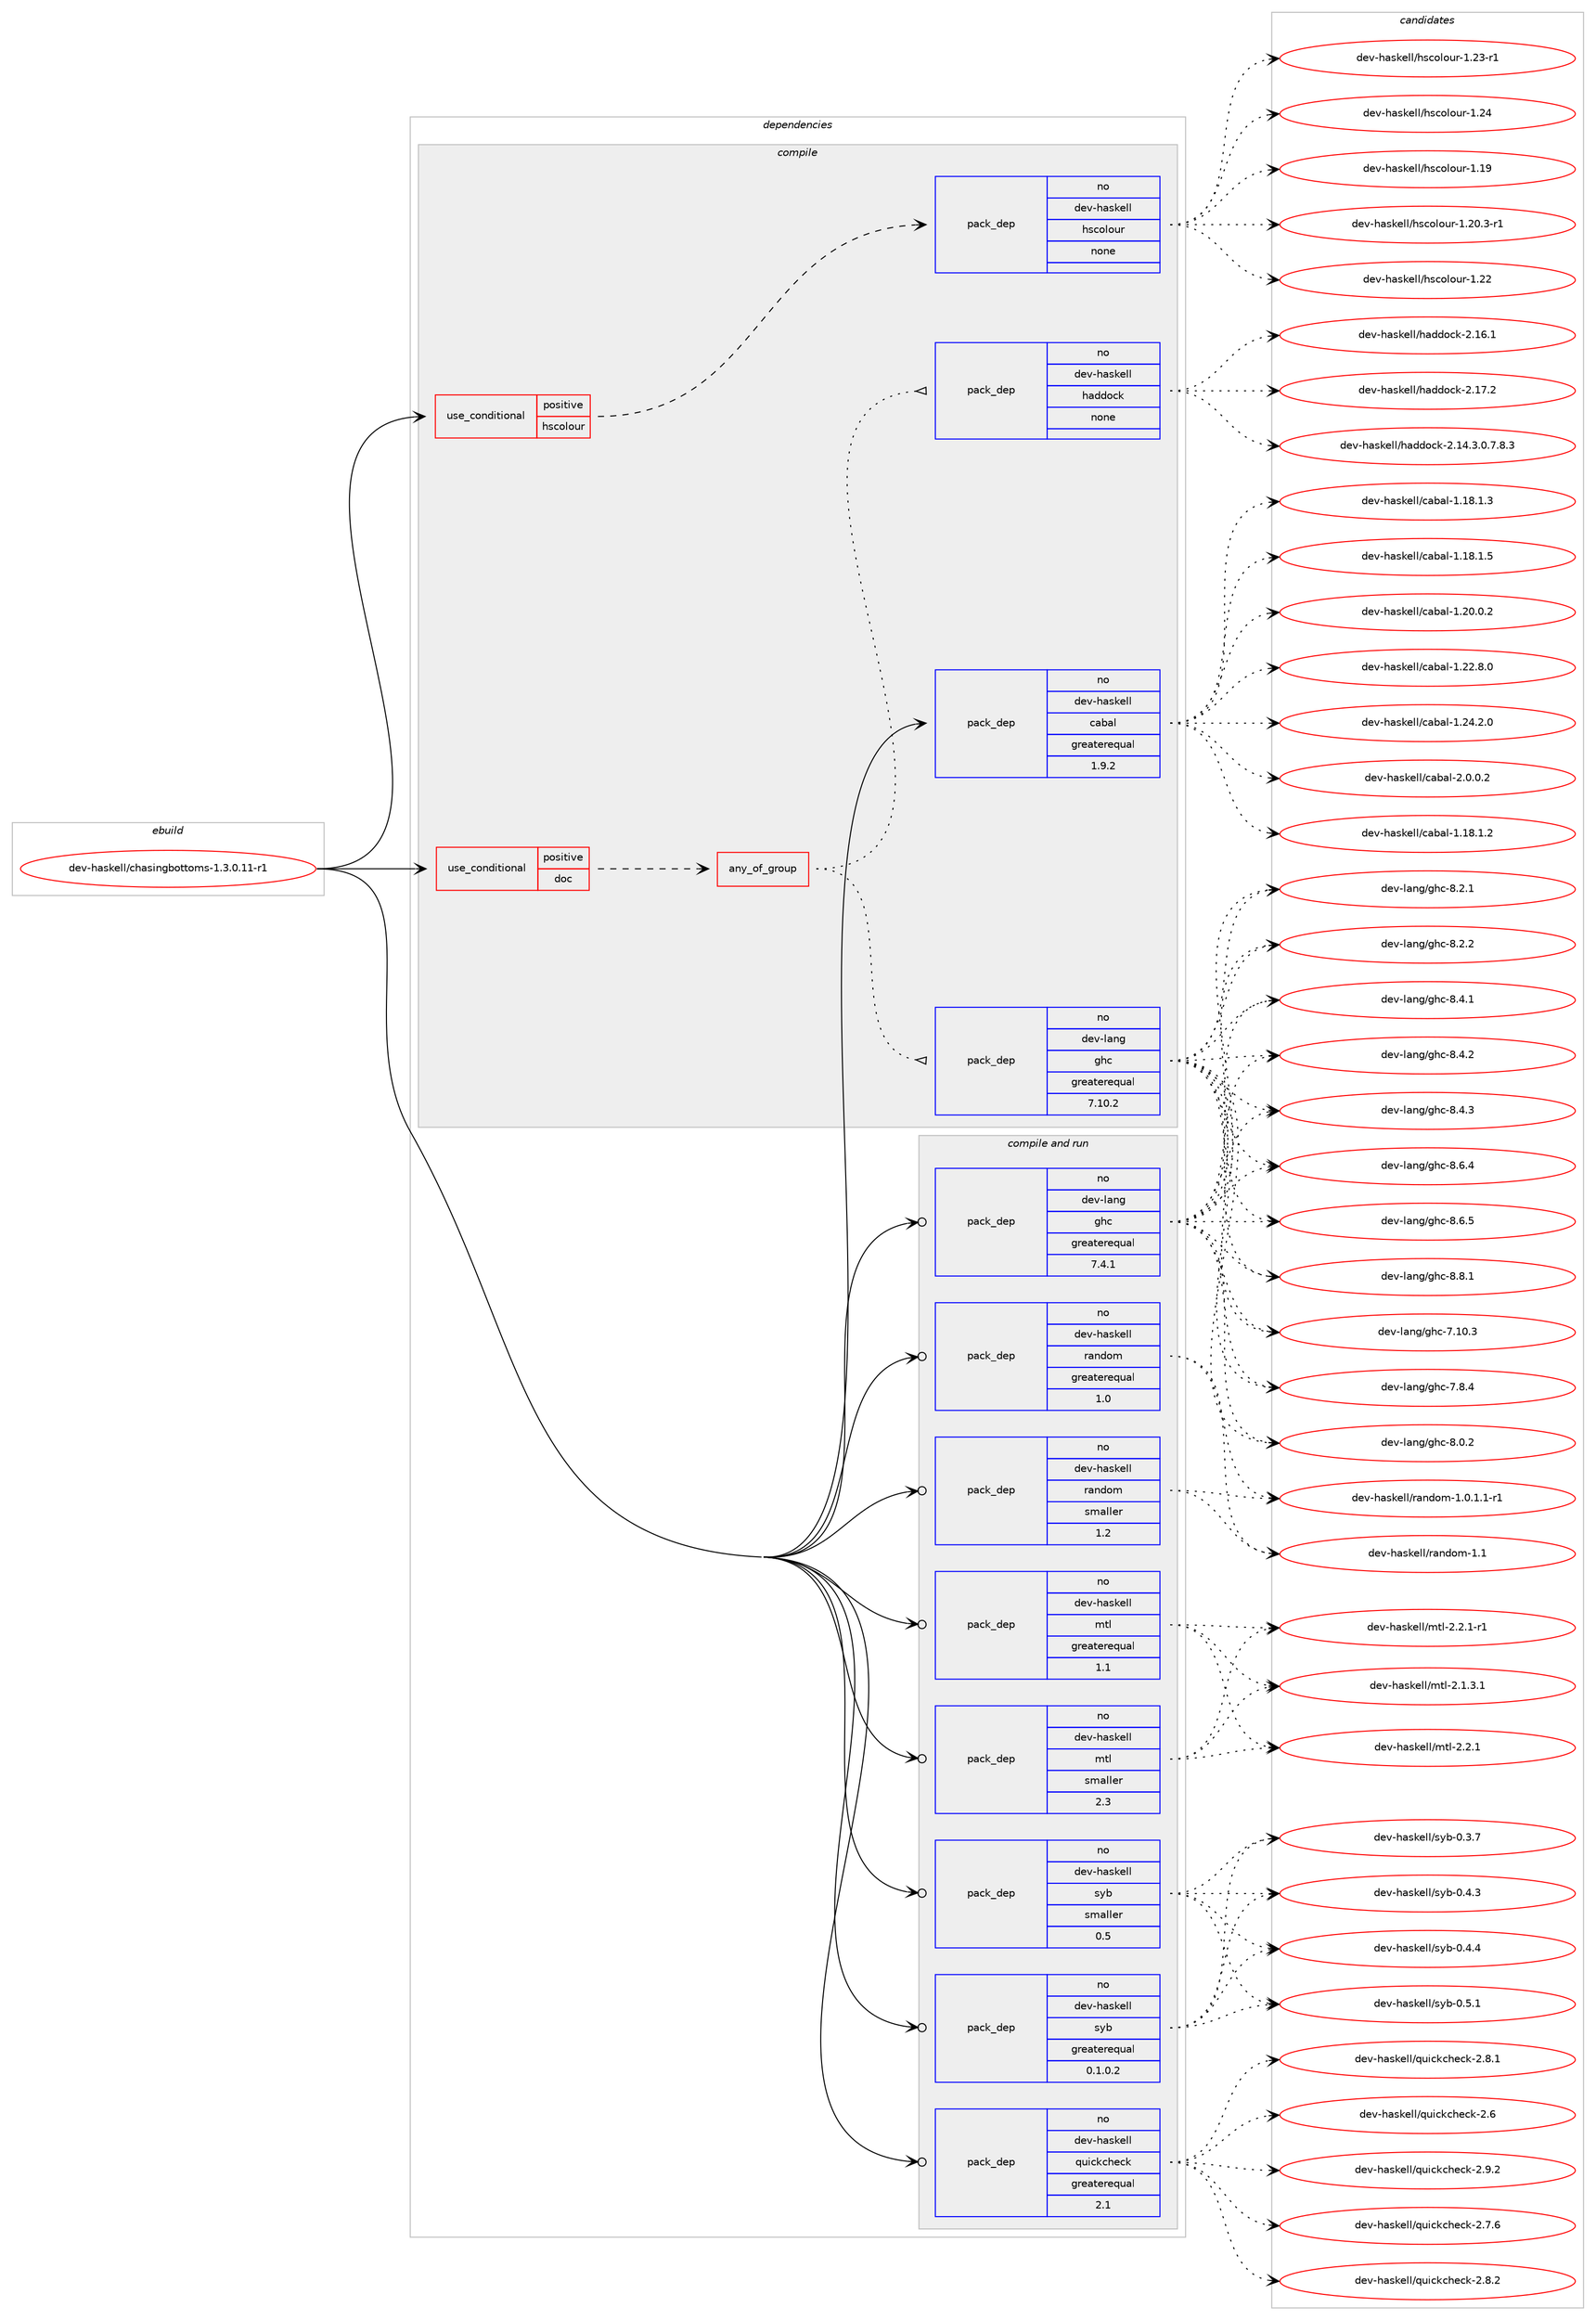 digraph prolog {

# *************
# Graph options
# *************

newrank=true;
concentrate=true;
compound=true;
graph [rankdir=LR,fontname=Helvetica,fontsize=10,ranksep=1.5];#, ranksep=2.5, nodesep=0.2];
edge  [arrowhead=vee];
node  [fontname=Helvetica,fontsize=10];

# **********
# The ebuild
# **********

subgraph cluster_leftcol {
color=gray;
rank=same;
label=<<i>ebuild</i>>;
id [label="dev-haskell/chasingbottoms-1.3.0.11-r1", color=red, width=4, href="../dev-haskell/chasingbottoms-1.3.0.11-r1.svg"];
}

# ****************
# The dependencies
# ****************

subgraph cluster_midcol {
color=gray;
label=<<i>dependencies</i>>;
subgraph cluster_compile {
fillcolor="#eeeeee";
style=filled;
label=<<i>compile</i>>;
subgraph cond125085 {
dependency528562 [label=<<TABLE BORDER="0" CELLBORDER="1" CELLSPACING="0" CELLPADDING="4"><TR><TD ROWSPAN="3" CELLPADDING="10">use_conditional</TD></TR><TR><TD>positive</TD></TR><TR><TD>doc</TD></TR></TABLE>>, shape=none, color=red];
subgraph any9597 {
dependency528563 [label=<<TABLE BORDER="0" CELLBORDER="1" CELLSPACING="0" CELLPADDING="4"><TR><TD CELLPADDING="10">any_of_group</TD></TR></TABLE>>, shape=none, color=red];subgraph pack393523 {
dependency528564 [label=<<TABLE BORDER="0" CELLBORDER="1" CELLSPACING="0" CELLPADDING="4" WIDTH="220"><TR><TD ROWSPAN="6" CELLPADDING="30">pack_dep</TD></TR><TR><TD WIDTH="110">no</TD></TR><TR><TD>dev-haskell</TD></TR><TR><TD>haddock</TD></TR><TR><TD>none</TD></TR><TR><TD></TD></TR></TABLE>>, shape=none, color=blue];
}
dependency528563:e -> dependency528564:w [weight=20,style="dotted",arrowhead="oinv"];
subgraph pack393524 {
dependency528565 [label=<<TABLE BORDER="0" CELLBORDER="1" CELLSPACING="0" CELLPADDING="4" WIDTH="220"><TR><TD ROWSPAN="6" CELLPADDING="30">pack_dep</TD></TR><TR><TD WIDTH="110">no</TD></TR><TR><TD>dev-lang</TD></TR><TR><TD>ghc</TD></TR><TR><TD>greaterequal</TD></TR><TR><TD>7.10.2</TD></TR></TABLE>>, shape=none, color=blue];
}
dependency528563:e -> dependency528565:w [weight=20,style="dotted",arrowhead="oinv"];
}
dependency528562:e -> dependency528563:w [weight=20,style="dashed",arrowhead="vee"];
}
id:e -> dependency528562:w [weight=20,style="solid",arrowhead="vee"];
subgraph cond125086 {
dependency528566 [label=<<TABLE BORDER="0" CELLBORDER="1" CELLSPACING="0" CELLPADDING="4"><TR><TD ROWSPAN="3" CELLPADDING="10">use_conditional</TD></TR><TR><TD>positive</TD></TR><TR><TD>hscolour</TD></TR></TABLE>>, shape=none, color=red];
subgraph pack393525 {
dependency528567 [label=<<TABLE BORDER="0" CELLBORDER="1" CELLSPACING="0" CELLPADDING="4" WIDTH="220"><TR><TD ROWSPAN="6" CELLPADDING="30">pack_dep</TD></TR><TR><TD WIDTH="110">no</TD></TR><TR><TD>dev-haskell</TD></TR><TR><TD>hscolour</TD></TR><TR><TD>none</TD></TR><TR><TD></TD></TR></TABLE>>, shape=none, color=blue];
}
dependency528566:e -> dependency528567:w [weight=20,style="dashed",arrowhead="vee"];
}
id:e -> dependency528566:w [weight=20,style="solid",arrowhead="vee"];
subgraph pack393526 {
dependency528568 [label=<<TABLE BORDER="0" CELLBORDER="1" CELLSPACING="0" CELLPADDING="4" WIDTH="220"><TR><TD ROWSPAN="6" CELLPADDING="30">pack_dep</TD></TR><TR><TD WIDTH="110">no</TD></TR><TR><TD>dev-haskell</TD></TR><TR><TD>cabal</TD></TR><TR><TD>greaterequal</TD></TR><TR><TD>1.9.2</TD></TR></TABLE>>, shape=none, color=blue];
}
id:e -> dependency528568:w [weight=20,style="solid",arrowhead="vee"];
}
subgraph cluster_compileandrun {
fillcolor="#eeeeee";
style=filled;
label=<<i>compile and run</i>>;
subgraph pack393527 {
dependency528569 [label=<<TABLE BORDER="0" CELLBORDER="1" CELLSPACING="0" CELLPADDING="4" WIDTH="220"><TR><TD ROWSPAN="6" CELLPADDING="30">pack_dep</TD></TR><TR><TD WIDTH="110">no</TD></TR><TR><TD>dev-haskell</TD></TR><TR><TD>mtl</TD></TR><TR><TD>greaterequal</TD></TR><TR><TD>1.1</TD></TR></TABLE>>, shape=none, color=blue];
}
id:e -> dependency528569:w [weight=20,style="solid",arrowhead="odotvee"];
subgraph pack393528 {
dependency528570 [label=<<TABLE BORDER="0" CELLBORDER="1" CELLSPACING="0" CELLPADDING="4" WIDTH="220"><TR><TD ROWSPAN="6" CELLPADDING="30">pack_dep</TD></TR><TR><TD WIDTH="110">no</TD></TR><TR><TD>dev-haskell</TD></TR><TR><TD>mtl</TD></TR><TR><TD>smaller</TD></TR><TR><TD>2.3</TD></TR></TABLE>>, shape=none, color=blue];
}
id:e -> dependency528570:w [weight=20,style="solid",arrowhead="odotvee"];
subgraph pack393529 {
dependency528571 [label=<<TABLE BORDER="0" CELLBORDER="1" CELLSPACING="0" CELLPADDING="4" WIDTH="220"><TR><TD ROWSPAN="6" CELLPADDING="30">pack_dep</TD></TR><TR><TD WIDTH="110">no</TD></TR><TR><TD>dev-haskell</TD></TR><TR><TD>quickcheck</TD></TR><TR><TD>greaterequal</TD></TR><TR><TD>2.1</TD></TR></TABLE>>, shape=none, color=blue];
}
id:e -> dependency528571:w [weight=20,style="solid",arrowhead="odotvee"];
subgraph pack393530 {
dependency528572 [label=<<TABLE BORDER="0" CELLBORDER="1" CELLSPACING="0" CELLPADDING="4" WIDTH="220"><TR><TD ROWSPAN="6" CELLPADDING="30">pack_dep</TD></TR><TR><TD WIDTH="110">no</TD></TR><TR><TD>dev-haskell</TD></TR><TR><TD>random</TD></TR><TR><TD>greaterequal</TD></TR><TR><TD>1.0</TD></TR></TABLE>>, shape=none, color=blue];
}
id:e -> dependency528572:w [weight=20,style="solid",arrowhead="odotvee"];
subgraph pack393531 {
dependency528573 [label=<<TABLE BORDER="0" CELLBORDER="1" CELLSPACING="0" CELLPADDING="4" WIDTH="220"><TR><TD ROWSPAN="6" CELLPADDING="30">pack_dep</TD></TR><TR><TD WIDTH="110">no</TD></TR><TR><TD>dev-haskell</TD></TR><TR><TD>random</TD></TR><TR><TD>smaller</TD></TR><TR><TD>1.2</TD></TR></TABLE>>, shape=none, color=blue];
}
id:e -> dependency528573:w [weight=20,style="solid",arrowhead="odotvee"];
subgraph pack393532 {
dependency528574 [label=<<TABLE BORDER="0" CELLBORDER="1" CELLSPACING="0" CELLPADDING="4" WIDTH="220"><TR><TD ROWSPAN="6" CELLPADDING="30">pack_dep</TD></TR><TR><TD WIDTH="110">no</TD></TR><TR><TD>dev-haskell</TD></TR><TR><TD>syb</TD></TR><TR><TD>greaterequal</TD></TR><TR><TD>0.1.0.2</TD></TR></TABLE>>, shape=none, color=blue];
}
id:e -> dependency528574:w [weight=20,style="solid",arrowhead="odotvee"];
subgraph pack393533 {
dependency528575 [label=<<TABLE BORDER="0" CELLBORDER="1" CELLSPACING="0" CELLPADDING="4" WIDTH="220"><TR><TD ROWSPAN="6" CELLPADDING="30">pack_dep</TD></TR><TR><TD WIDTH="110">no</TD></TR><TR><TD>dev-haskell</TD></TR><TR><TD>syb</TD></TR><TR><TD>smaller</TD></TR><TR><TD>0.5</TD></TR></TABLE>>, shape=none, color=blue];
}
id:e -> dependency528575:w [weight=20,style="solid",arrowhead="odotvee"];
subgraph pack393534 {
dependency528576 [label=<<TABLE BORDER="0" CELLBORDER="1" CELLSPACING="0" CELLPADDING="4" WIDTH="220"><TR><TD ROWSPAN="6" CELLPADDING="30">pack_dep</TD></TR><TR><TD WIDTH="110">no</TD></TR><TR><TD>dev-lang</TD></TR><TR><TD>ghc</TD></TR><TR><TD>greaterequal</TD></TR><TR><TD>7.4.1</TD></TR></TABLE>>, shape=none, color=blue];
}
id:e -> dependency528576:w [weight=20,style="solid",arrowhead="odotvee"];
}
subgraph cluster_run {
fillcolor="#eeeeee";
style=filled;
label=<<i>run</i>>;
}
}

# **************
# The candidates
# **************

subgraph cluster_choices {
rank=same;
color=gray;
label=<<i>candidates</i>>;

subgraph choice393523 {
color=black;
nodesep=1;
choice1001011184510497115107101108108471049710010011199107455046495246514648465546564651 [label="dev-haskell/haddock-2.14.3.0.7.8.3", color=red, width=4,href="../dev-haskell/haddock-2.14.3.0.7.8.3.svg"];
choice100101118451049711510710110810847104971001001119910745504649544649 [label="dev-haskell/haddock-2.16.1", color=red, width=4,href="../dev-haskell/haddock-2.16.1.svg"];
choice100101118451049711510710110810847104971001001119910745504649554650 [label="dev-haskell/haddock-2.17.2", color=red, width=4,href="../dev-haskell/haddock-2.17.2.svg"];
dependency528564:e -> choice1001011184510497115107101108108471049710010011199107455046495246514648465546564651:w [style=dotted,weight="100"];
dependency528564:e -> choice100101118451049711510710110810847104971001001119910745504649544649:w [style=dotted,weight="100"];
dependency528564:e -> choice100101118451049711510710110810847104971001001119910745504649554650:w [style=dotted,weight="100"];
}
subgraph choice393524 {
color=black;
nodesep=1;
choice1001011184510897110103471031049945554649484651 [label="dev-lang/ghc-7.10.3", color=red, width=4,href="../dev-lang/ghc-7.10.3.svg"];
choice10010111845108971101034710310499455546564652 [label="dev-lang/ghc-7.8.4", color=red, width=4,href="../dev-lang/ghc-7.8.4.svg"];
choice10010111845108971101034710310499455646484650 [label="dev-lang/ghc-8.0.2", color=red, width=4,href="../dev-lang/ghc-8.0.2.svg"];
choice10010111845108971101034710310499455646504649 [label="dev-lang/ghc-8.2.1", color=red, width=4,href="../dev-lang/ghc-8.2.1.svg"];
choice10010111845108971101034710310499455646504650 [label="dev-lang/ghc-8.2.2", color=red, width=4,href="../dev-lang/ghc-8.2.2.svg"];
choice10010111845108971101034710310499455646524649 [label="dev-lang/ghc-8.4.1", color=red, width=4,href="../dev-lang/ghc-8.4.1.svg"];
choice10010111845108971101034710310499455646524650 [label="dev-lang/ghc-8.4.2", color=red, width=4,href="../dev-lang/ghc-8.4.2.svg"];
choice10010111845108971101034710310499455646524651 [label="dev-lang/ghc-8.4.3", color=red, width=4,href="../dev-lang/ghc-8.4.3.svg"];
choice10010111845108971101034710310499455646544652 [label="dev-lang/ghc-8.6.4", color=red, width=4,href="../dev-lang/ghc-8.6.4.svg"];
choice10010111845108971101034710310499455646544653 [label="dev-lang/ghc-8.6.5", color=red, width=4,href="../dev-lang/ghc-8.6.5.svg"];
choice10010111845108971101034710310499455646564649 [label="dev-lang/ghc-8.8.1", color=red, width=4,href="../dev-lang/ghc-8.8.1.svg"];
dependency528565:e -> choice1001011184510897110103471031049945554649484651:w [style=dotted,weight="100"];
dependency528565:e -> choice10010111845108971101034710310499455546564652:w [style=dotted,weight="100"];
dependency528565:e -> choice10010111845108971101034710310499455646484650:w [style=dotted,weight="100"];
dependency528565:e -> choice10010111845108971101034710310499455646504649:w [style=dotted,weight="100"];
dependency528565:e -> choice10010111845108971101034710310499455646504650:w [style=dotted,weight="100"];
dependency528565:e -> choice10010111845108971101034710310499455646524649:w [style=dotted,weight="100"];
dependency528565:e -> choice10010111845108971101034710310499455646524650:w [style=dotted,weight="100"];
dependency528565:e -> choice10010111845108971101034710310499455646524651:w [style=dotted,weight="100"];
dependency528565:e -> choice10010111845108971101034710310499455646544652:w [style=dotted,weight="100"];
dependency528565:e -> choice10010111845108971101034710310499455646544653:w [style=dotted,weight="100"];
dependency528565:e -> choice10010111845108971101034710310499455646564649:w [style=dotted,weight="100"];
}
subgraph choice393525 {
color=black;
nodesep=1;
choice100101118451049711510710110810847104115991111081111171144549464957 [label="dev-haskell/hscolour-1.19", color=red, width=4,href="../dev-haskell/hscolour-1.19.svg"];
choice10010111845104971151071011081084710411599111108111117114454946504846514511449 [label="dev-haskell/hscolour-1.20.3-r1", color=red, width=4,href="../dev-haskell/hscolour-1.20.3-r1.svg"];
choice100101118451049711510710110810847104115991111081111171144549465050 [label="dev-haskell/hscolour-1.22", color=red, width=4,href="../dev-haskell/hscolour-1.22.svg"];
choice1001011184510497115107101108108471041159911110811111711445494650514511449 [label="dev-haskell/hscolour-1.23-r1", color=red, width=4,href="../dev-haskell/hscolour-1.23-r1.svg"];
choice100101118451049711510710110810847104115991111081111171144549465052 [label="dev-haskell/hscolour-1.24", color=red, width=4,href="../dev-haskell/hscolour-1.24.svg"];
dependency528567:e -> choice100101118451049711510710110810847104115991111081111171144549464957:w [style=dotted,weight="100"];
dependency528567:e -> choice10010111845104971151071011081084710411599111108111117114454946504846514511449:w [style=dotted,weight="100"];
dependency528567:e -> choice100101118451049711510710110810847104115991111081111171144549465050:w [style=dotted,weight="100"];
dependency528567:e -> choice1001011184510497115107101108108471041159911110811111711445494650514511449:w [style=dotted,weight="100"];
dependency528567:e -> choice100101118451049711510710110810847104115991111081111171144549465052:w [style=dotted,weight="100"];
}
subgraph choice393526 {
color=black;
nodesep=1;
choice10010111845104971151071011081084799979897108454946495646494650 [label="dev-haskell/cabal-1.18.1.2", color=red, width=4,href="../dev-haskell/cabal-1.18.1.2.svg"];
choice10010111845104971151071011081084799979897108454946495646494651 [label="dev-haskell/cabal-1.18.1.3", color=red, width=4,href="../dev-haskell/cabal-1.18.1.3.svg"];
choice10010111845104971151071011081084799979897108454946495646494653 [label="dev-haskell/cabal-1.18.1.5", color=red, width=4,href="../dev-haskell/cabal-1.18.1.5.svg"];
choice10010111845104971151071011081084799979897108454946504846484650 [label="dev-haskell/cabal-1.20.0.2", color=red, width=4,href="../dev-haskell/cabal-1.20.0.2.svg"];
choice10010111845104971151071011081084799979897108454946505046564648 [label="dev-haskell/cabal-1.22.8.0", color=red, width=4,href="../dev-haskell/cabal-1.22.8.0.svg"];
choice10010111845104971151071011081084799979897108454946505246504648 [label="dev-haskell/cabal-1.24.2.0", color=red, width=4,href="../dev-haskell/cabal-1.24.2.0.svg"];
choice100101118451049711510710110810847999798971084550464846484650 [label="dev-haskell/cabal-2.0.0.2", color=red, width=4,href="../dev-haskell/cabal-2.0.0.2.svg"];
dependency528568:e -> choice10010111845104971151071011081084799979897108454946495646494650:w [style=dotted,weight="100"];
dependency528568:e -> choice10010111845104971151071011081084799979897108454946495646494651:w [style=dotted,weight="100"];
dependency528568:e -> choice10010111845104971151071011081084799979897108454946495646494653:w [style=dotted,weight="100"];
dependency528568:e -> choice10010111845104971151071011081084799979897108454946504846484650:w [style=dotted,weight="100"];
dependency528568:e -> choice10010111845104971151071011081084799979897108454946505046564648:w [style=dotted,weight="100"];
dependency528568:e -> choice10010111845104971151071011081084799979897108454946505246504648:w [style=dotted,weight="100"];
dependency528568:e -> choice100101118451049711510710110810847999798971084550464846484650:w [style=dotted,weight="100"];
}
subgraph choice393527 {
color=black;
nodesep=1;
choice1001011184510497115107101108108471091161084550464946514649 [label="dev-haskell/mtl-2.1.3.1", color=red, width=4,href="../dev-haskell/mtl-2.1.3.1.svg"];
choice100101118451049711510710110810847109116108455046504649 [label="dev-haskell/mtl-2.2.1", color=red, width=4,href="../dev-haskell/mtl-2.2.1.svg"];
choice1001011184510497115107101108108471091161084550465046494511449 [label="dev-haskell/mtl-2.2.1-r1", color=red, width=4,href="../dev-haskell/mtl-2.2.1-r1.svg"];
dependency528569:e -> choice1001011184510497115107101108108471091161084550464946514649:w [style=dotted,weight="100"];
dependency528569:e -> choice100101118451049711510710110810847109116108455046504649:w [style=dotted,weight="100"];
dependency528569:e -> choice1001011184510497115107101108108471091161084550465046494511449:w [style=dotted,weight="100"];
}
subgraph choice393528 {
color=black;
nodesep=1;
choice1001011184510497115107101108108471091161084550464946514649 [label="dev-haskell/mtl-2.1.3.1", color=red, width=4,href="../dev-haskell/mtl-2.1.3.1.svg"];
choice100101118451049711510710110810847109116108455046504649 [label="dev-haskell/mtl-2.2.1", color=red, width=4,href="../dev-haskell/mtl-2.2.1.svg"];
choice1001011184510497115107101108108471091161084550465046494511449 [label="dev-haskell/mtl-2.2.1-r1", color=red, width=4,href="../dev-haskell/mtl-2.2.1-r1.svg"];
dependency528570:e -> choice1001011184510497115107101108108471091161084550464946514649:w [style=dotted,weight="100"];
dependency528570:e -> choice100101118451049711510710110810847109116108455046504649:w [style=dotted,weight="100"];
dependency528570:e -> choice1001011184510497115107101108108471091161084550465046494511449:w [style=dotted,weight="100"];
}
subgraph choice393529 {
color=black;
nodesep=1;
choice10010111845104971151071011081084711311710599107991041019910745504654 [label="dev-haskell/quickcheck-2.6", color=red, width=4,href="../dev-haskell/quickcheck-2.6.svg"];
choice100101118451049711510710110810847113117105991079910410199107455046554654 [label="dev-haskell/quickcheck-2.7.6", color=red, width=4,href="../dev-haskell/quickcheck-2.7.6.svg"];
choice100101118451049711510710110810847113117105991079910410199107455046564649 [label="dev-haskell/quickcheck-2.8.1", color=red, width=4,href="../dev-haskell/quickcheck-2.8.1.svg"];
choice100101118451049711510710110810847113117105991079910410199107455046564650 [label="dev-haskell/quickcheck-2.8.2", color=red, width=4,href="../dev-haskell/quickcheck-2.8.2.svg"];
choice100101118451049711510710110810847113117105991079910410199107455046574650 [label="dev-haskell/quickcheck-2.9.2", color=red, width=4,href="../dev-haskell/quickcheck-2.9.2.svg"];
dependency528571:e -> choice10010111845104971151071011081084711311710599107991041019910745504654:w [style=dotted,weight="100"];
dependency528571:e -> choice100101118451049711510710110810847113117105991079910410199107455046554654:w [style=dotted,weight="100"];
dependency528571:e -> choice100101118451049711510710110810847113117105991079910410199107455046564649:w [style=dotted,weight="100"];
dependency528571:e -> choice100101118451049711510710110810847113117105991079910410199107455046564650:w [style=dotted,weight="100"];
dependency528571:e -> choice100101118451049711510710110810847113117105991079910410199107455046574650:w [style=dotted,weight="100"];
}
subgraph choice393530 {
color=black;
nodesep=1;
choice1001011184510497115107101108108471149711010011110945494648464946494511449 [label="dev-haskell/random-1.0.1.1-r1", color=red, width=4,href="../dev-haskell/random-1.0.1.1-r1.svg"];
choice1001011184510497115107101108108471149711010011110945494649 [label="dev-haskell/random-1.1", color=red, width=4,href="../dev-haskell/random-1.1.svg"];
dependency528572:e -> choice1001011184510497115107101108108471149711010011110945494648464946494511449:w [style=dotted,weight="100"];
dependency528572:e -> choice1001011184510497115107101108108471149711010011110945494649:w [style=dotted,weight="100"];
}
subgraph choice393531 {
color=black;
nodesep=1;
choice1001011184510497115107101108108471149711010011110945494648464946494511449 [label="dev-haskell/random-1.0.1.1-r1", color=red, width=4,href="../dev-haskell/random-1.0.1.1-r1.svg"];
choice1001011184510497115107101108108471149711010011110945494649 [label="dev-haskell/random-1.1", color=red, width=4,href="../dev-haskell/random-1.1.svg"];
dependency528573:e -> choice1001011184510497115107101108108471149711010011110945494648464946494511449:w [style=dotted,weight="100"];
dependency528573:e -> choice1001011184510497115107101108108471149711010011110945494649:w [style=dotted,weight="100"];
}
subgraph choice393532 {
color=black;
nodesep=1;
choice10010111845104971151071011081084711512198454846514655 [label="dev-haskell/syb-0.3.7", color=red, width=4,href="../dev-haskell/syb-0.3.7.svg"];
choice10010111845104971151071011081084711512198454846524651 [label="dev-haskell/syb-0.4.3", color=red, width=4,href="../dev-haskell/syb-0.4.3.svg"];
choice10010111845104971151071011081084711512198454846524652 [label="dev-haskell/syb-0.4.4", color=red, width=4,href="../dev-haskell/syb-0.4.4.svg"];
choice10010111845104971151071011081084711512198454846534649 [label="dev-haskell/syb-0.5.1", color=red, width=4,href="../dev-haskell/syb-0.5.1.svg"];
dependency528574:e -> choice10010111845104971151071011081084711512198454846514655:w [style=dotted,weight="100"];
dependency528574:e -> choice10010111845104971151071011081084711512198454846524651:w [style=dotted,weight="100"];
dependency528574:e -> choice10010111845104971151071011081084711512198454846524652:w [style=dotted,weight="100"];
dependency528574:e -> choice10010111845104971151071011081084711512198454846534649:w [style=dotted,weight="100"];
}
subgraph choice393533 {
color=black;
nodesep=1;
choice10010111845104971151071011081084711512198454846514655 [label="dev-haskell/syb-0.3.7", color=red, width=4,href="../dev-haskell/syb-0.3.7.svg"];
choice10010111845104971151071011081084711512198454846524651 [label="dev-haskell/syb-0.4.3", color=red, width=4,href="../dev-haskell/syb-0.4.3.svg"];
choice10010111845104971151071011081084711512198454846524652 [label="dev-haskell/syb-0.4.4", color=red, width=4,href="../dev-haskell/syb-0.4.4.svg"];
choice10010111845104971151071011081084711512198454846534649 [label="dev-haskell/syb-0.5.1", color=red, width=4,href="../dev-haskell/syb-0.5.1.svg"];
dependency528575:e -> choice10010111845104971151071011081084711512198454846514655:w [style=dotted,weight="100"];
dependency528575:e -> choice10010111845104971151071011081084711512198454846524651:w [style=dotted,weight="100"];
dependency528575:e -> choice10010111845104971151071011081084711512198454846524652:w [style=dotted,weight="100"];
dependency528575:e -> choice10010111845104971151071011081084711512198454846534649:w [style=dotted,weight="100"];
}
subgraph choice393534 {
color=black;
nodesep=1;
choice1001011184510897110103471031049945554649484651 [label="dev-lang/ghc-7.10.3", color=red, width=4,href="../dev-lang/ghc-7.10.3.svg"];
choice10010111845108971101034710310499455546564652 [label="dev-lang/ghc-7.8.4", color=red, width=4,href="../dev-lang/ghc-7.8.4.svg"];
choice10010111845108971101034710310499455646484650 [label="dev-lang/ghc-8.0.2", color=red, width=4,href="../dev-lang/ghc-8.0.2.svg"];
choice10010111845108971101034710310499455646504649 [label="dev-lang/ghc-8.2.1", color=red, width=4,href="../dev-lang/ghc-8.2.1.svg"];
choice10010111845108971101034710310499455646504650 [label="dev-lang/ghc-8.2.2", color=red, width=4,href="../dev-lang/ghc-8.2.2.svg"];
choice10010111845108971101034710310499455646524649 [label="dev-lang/ghc-8.4.1", color=red, width=4,href="../dev-lang/ghc-8.4.1.svg"];
choice10010111845108971101034710310499455646524650 [label="dev-lang/ghc-8.4.2", color=red, width=4,href="../dev-lang/ghc-8.4.2.svg"];
choice10010111845108971101034710310499455646524651 [label="dev-lang/ghc-8.4.3", color=red, width=4,href="../dev-lang/ghc-8.4.3.svg"];
choice10010111845108971101034710310499455646544652 [label="dev-lang/ghc-8.6.4", color=red, width=4,href="../dev-lang/ghc-8.6.4.svg"];
choice10010111845108971101034710310499455646544653 [label="dev-lang/ghc-8.6.5", color=red, width=4,href="../dev-lang/ghc-8.6.5.svg"];
choice10010111845108971101034710310499455646564649 [label="dev-lang/ghc-8.8.1", color=red, width=4,href="../dev-lang/ghc-8.8.1.svg"];
dependency528576:e -> choice1001011184510897110103471031049945554649484651:w [style=dotted,weight="100"];
dependency528576:e -> choice10010111845108971101034710310499455546564652:w [style=dotted,weight="100"];
dependency528576:e -> choice10010111845108971101034710310499455646484650:w [style=dotted,weight="100"];
dependency528576:e -> choice10010111845108971101034710310499455646504649:w [style=dotted,weight="100"];
dependency528576:e -> choice10010111845108971101034710310499455646504650:w [style=dotted,weight="100"];
dependency528576:e -> choice10010111845108971101034710310499455646524649:w [style=dotted,weight="100"];
dependency528576:e -> choice10010111845108971101034710310499455646524650:w [style=dotted,weight="100"];
dependency528576:e -> choice10010111845108971101034710310499455646524651:w [style=dotted,weight="100"];
dependency528576:e -> choice10010111845108971101034710310499455646544652:w [style=dotted,weight="100"];
dependency528576:e -> choice10010111845108971101034710310499455646544653:w [style=dotted,weight="100"];
dependency528576:e -> choice10010111845108971101034710310499455646564649:w [style=dotted,weight="100"];
}
}

}
